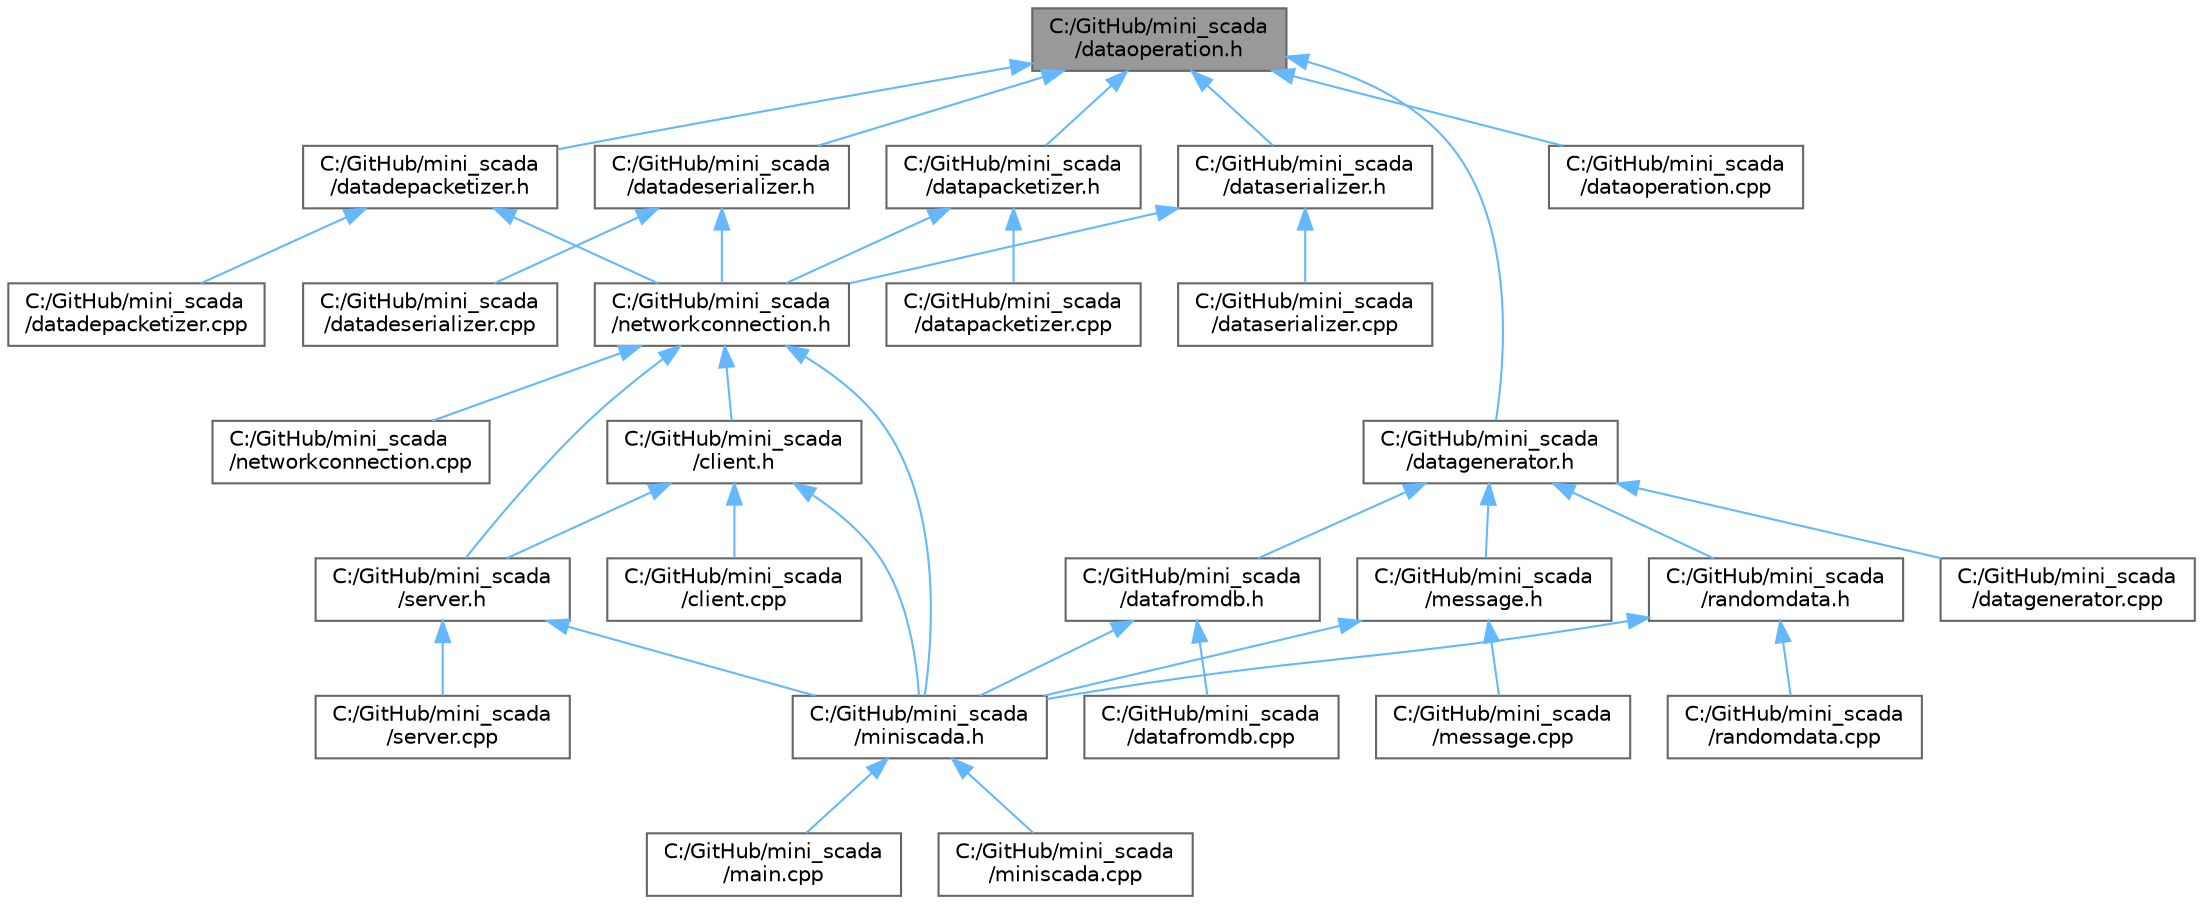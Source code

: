 digraph "C:/GitHub/mini_scada/dataoperation.h"
{
 // LATEX_PDF_SIZE
  bgcolor="transparent";
  edge [fontname=Helvetica,fontsize=10,labelfontname=Helvetica,labelfontsize=10];
  node [fontname=Helvetica,fontsize=10,shape=box,height=0.2,width=0.4];
  Node1 [id="Node000001",label="C:/GitHub/mini_scada\l/dataoperation.h",height=0.2,width=0.4,color="gray40", fillcolor="grey60", style="filled", fontcolor="black",tooltip=" "];
  Node1 -> Node2 [id="edge36_Node000001_Node000002",dir="back",color="steelblue1",style="solid",tooltip=" "];
  Node2 [id="Node000002",label="C:/GitHub/mini_scada\l/datadepacketizer.h",height=0.2,width=0.4,color="grey40", fillcolor="white", style="filled",URL="$datadepacketizer_8h.html",tooltip=" "];
  Node2 -> Node3 [id="edge37_Node000002_Node000003",dir="back",color="steelblue1",style="solid",tooltip=" "];
  Node3 [id="Node000003",label="C:/GitHub/mini_scada\l/datadepacketizer.cpp",height=0.2,width=0.4,color="grey40", fillcolor="white", style="filled",URL="$datadepacketizer_8cpp.html",tooltip=" "];
  Node2 -> Node4 [id="edge38_Node000002_Node000004",dir="back",color="steelblue1",style="solid",tooltip=" "];
  Node4 [id="Node000004",label="C:/GitHub/mini_scada\l/networkconnection.h",height=0.2,width=0.4,color="grey40", fillcolor="white", style="filled",URL="$networkconnection_8h.html",tooltip=" "];
  Node4 -> Node5 [id="edge39_Node000004_Node000005",dir="back",color="steelblue1",style="solid",tooltip=" "];
  Node5 [id="Node000005",label="C:/GitHub/mini_scada\l/client.h",height=0.2,width=0.4,color="grey40", fillcolor="white", style="filled",URL="$client_8h.html",tooltip=" "];
  Node5 -> Node6 [id="edge40_Node000005_Node000006",dir="back",color="steelblue1",style="solid",tooltip=" "];
  Node6 [id="Node000006",label="C:/GitHub/mini_scada\l/client.cpp",height=0.2,width=0.4,color="grey40", fillcolor="white", style="filled",URL="$client_8cpp.html",tooltip=" "];
  Node5 -> Node7 [id="edge41_Node000005_Node000007",dir="back",color="steelblue1",style="solid",tooltip=" "];
  Node7 [id="Node000007",label="C:/GitHub/mini_scada\l/miniscada.h",height=0.2,width=0.4,color="grey40", fillcolor="white", style="filled",URL="$miniscada_8h.html",tooltip=" "];
  Node7 -> Node8 [id="edge42_Node000007_Node000008",dir="back",color="steelblue1",style="solid",tooltip=" "];
  Node8 [id="Node000008",label="C:/GitHub/mini_scada\l/main.cpp",height=0.2,width=0.4,color="grey40", fillcolor="white", style="filled",URL="$main_8cpp.html",tooltip=" "];
  Node7 -> Node9 [id="edge43_Node000007_Node000009",dir="back",color="steelblue1",style="solid",tooltip=" "];
  Node9 [id="Node000009",label="C:/GitHub/mini_scada\l/miniscada.cpp",height=0.2,width=0.4,color="grey40", fillcolor="white", style="filled",URL="$miniscada_8cpp.html",tooltip=" "];
  Node5 -> Node10 [id="edge44_Node000005_Node000010",dir="back",color="steelblue1",style="solid",tooltip=" "];
  Node10 [id="Node000010",label="C:/GitHub/mini_scada\l/server.h",height=0.2,width=0.4,color="grey40", fillcolor="white", style="filled",URL="$server_8h.html",tooltip=" "];
  Node10 -> Node7 [id="edge45_Node000010_Node000007",dir="back",color="steelblue1",style="solid",tooltip=" "];
  Node10 -> Node11 [id="edge46_Node000010_Node000011",dir="back",color="steelblue1",style="solid",tooltip=" "];
  Node11 [id="Node000011",label="C:/GitHub/mini_scada\l/server.cpp",height=0.2,width=0.4,color="grey40", fillcolor="white", style="filled",URL="$server_8cpp.html",tooltip=" "];
  Node4 -> Node7 [id="edge47_Node000004_Node000007",dir="back",color="steelblue1",style="solid",tooltip=" "];
  Node4 -> Node12 [id="edge48_Node000004_Node000012",dir="back",color="steelblue1",style="solid",tooltip=" "];
  Node12 [id="Node000012",label="C:/GitHub/mini_scada\l/networkconnection.cpp",height=0.2,width=0.4,color="grey40", fillcolor="white", style="filled",URL="$networkconnection_8cpp.html",tooltip=" "];
  Node4 -> Node10 [id="edge49_Node000004_Node000010",dir="back",color="steelblue1",style="solid",tooltip=" "];
  Node1 -> Node13 [id="edge50_Node000001_Node000013",dir="back",color="steelblue1",style="solid",tooltip=" "];
  Node13 [id="Node000013",label="C:/GitHub/mini_scada\l/datadeserializer.h",height=0.2,width=0.4,color="grey40", fillcolor="white", style="filled",URL="$datadeserializer_8h.html",tooltip=" "];
  Node13 -> Node14 [id="edge51_Node000013_Node000014",dir="back",color="steelblue1",style="solid",tooltip=" "];
  Node14 [id="Node000014",label="C:/GitHub/mini_scada\l/datadeserializer.cpp",height=0.2,width=0.4,color="grey40", fillcolor="white", style="filled",URL="$datadeserializer_8cpp.html",tooltip=" "];
  Node13 -> Node4 [id="edge52_Node000013_Node000004",dir="back",color="steelblue1",style="solid",tooltip=" "];
  Node1 -> Node15 [id="edge53_Node000001_Node000015",dir="back",color="steelblue1",style="solid",tooltip=" "];
  Node15 [id="Node000015",label="C:/GitHub/mini_scada\l/datagenerator.h",height=0.2,width=0.4,color="grey40", fillcolor="white", style="filled",URL="$datagenerator_8h.html",tooltip=" "];
  Node15 -> Node16 [id="edge54_Node000015_Node000016",dir="back",color="steelblue1",style="solid",tooltip=" "];
  Node16 [id="Node000016",label="C:/GitHub/mini_scada\l/datafromdb.h",height=0.2,width=0.4,color="grey40", fillcolor="white", style="filled",URL="$datafromdb_8h.html",tooltip=" "];
  Node16 -> Node17 [id="edge55_Node000016_Node000017",dir="back",color="steelblue1",style="solid",tooltip=" "];
  Node17 [id="Node000017",label="C:/GitHub/mini_scada\l/datafromdb.cpp",height=0.2,width=0.4,color="grey40", fillcolor="white", style="filled",URL="$datafromdb_8cpp.html",tooltip=" "];
  Node16 -> Node7 [id="edge56_Node000016_Node000007",dir="back",color="steelblue1",style="solid",tooltip=" "];
  Node15 -> Node18 [id="edge57_Node000015_Node000018",dir="back",color="steelblue1",style="solid",tooltip=" "];
  Node18 [id="Node000018",label="C:/GitHub/mini_scada\l/datagenerator.cpp",height=0.2,width=0.4,color="grey40", fillcolor="white", style="filled",URL="$datagenerator_8cpp.html",tooltip=" "];
  Node15 -> Node19 [id="edge58_Node000015_Node000019",dir="back",color="steelblue1",style="solid",tooltip=" "];
  Node19 [id="Node000019",label="C:/GitHub/mini_scada\l/message.h",height=0.2,width=0.4,color="grey40", fillcolor="white", style="filled",URL="$message_8h.html",tooltip=" "];
  Node19 -> Node20 [id="edge59_Node000019_Node000020",dir="back",color="steelblue1",style="solid",tooltip=" "];
  Node20 [id="Node000020",label="C:/GitHub/mini_scada\l/message.cpp",height=0.2,width=0.4,color="grey40", fillcolor="white", style="filled",URL="$message_8cpp.html",tooltip=" "];
  Node19 -> Node7 [id="edge60_Node000019_Node000007",dir="back",color="steelblue1",style="solid",tooltip=" "];
  Node15 -> Node21 [id="edge61_Node000015_Node000021",dir="back",color="steelblue1",style="solid",tooltip=" "];
  Node21 [id="Node000021",label="C:/GitHub/mini_scada\l/randomdata.h",height=0.2,width=0.4,color="grey40", fillcolor="white", style="filled",URL="$randomdata_8h.html",tooltip=" "];
  Node21 -> Node7 [id="edge62_Node000021_Node000007",dir="back",color="steelblue1",style="solid",tooltip=" "];
  Node21 -> Node22 [id="edge63_Node000021_Node000022",dir="back",color="steelblue1",style="solid",tooltip=" "];
  Node22 [id="Node000022",label="C:/GitHub/mini_scada\l/randomdata.cpp",height=0.2,width=0.4,color="grey40", fillcolor="white", style="filled",URL="$randomdata_8cpp.html",tooltip=" "];
  Node1 -> Node23 [id="edge64_Node000001_Node000023",dir="back",color="steelblue1",style="solid",tooltip=" "];
  Node23 [id="Node000023",label="C:/GitHub/mini_scada\l/dataoperation.cpp",height=0.2,width=0.4,color="grey40", fillcolor="white", style="filled",URL="$dataoperation_8cpp.html",tooltip=" "];
  Node1 -> Node24 [id="edge65_Node000001_Node000024",dir="back",color="steelblue1",style="solid",tooltip=" "];
  Node24 [id="Node000024",label="C:/GitHub/mini_scada\l/datapacketizer.h",height=0.2,width=0.4,color="grey40", fillcolor="white", style="filled",URL="$datapacketizer_8h.html",tooltip=" "];
  Node24 -> Node25 [id="edge66_Node000024_Node000025",dir="back",color="steelblue1",style="solid",tooltip=" "];
  Node25 [id="Node000025",label="C:/GitHub/mini_scada\l/datapacketizer.cpp",height=0.2,width=0.4,color="grey40", fillcolor="white", style="filled",URL="$datapacketizer_8cpp.html",tooltip=" "];
  Node24 -> Node4 [id="edge67_Node000024_Node000004",dir="back",color="steelblue1",style="solid",tooltip=" "];
  Node1 -> Node26 [id="edge68_Node000001_Node000026",dir="back",color="steelblue1",style="solid",tooltip=" "];
  Node26 [id="Node000026",label="C:/GitHub/mini_scada\l/dataserializer.h",height=0.2,width=0.4,color="grey40", fillcolor="white", style="filled",URL="$dataserializer_8h.html",tooltip=" "];
  Node26 -> Node27 [id="edge69_Node000026_Node000027",dir="back",color="steelblue1",style="solid",tooltip=" "];
  Node27 [id="Node000027",label="C:/GitHub/mini_scada\l/dataserializer.cpp",height=0.2,width=0.4,color="grey40", fillcolor="white", style="filled",URL="$dataserializer_8cpp.html",tooltip=" "];
  Node26 -> Node4 [id="edge70_Node000026_Node000004",dir="back",color="steelblue1",style="solid",tooltip=" "];
}

